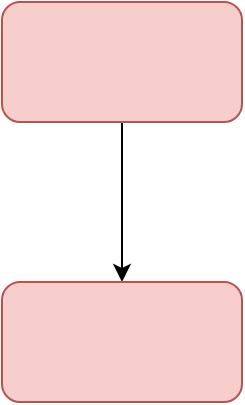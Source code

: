 <mxfile version="21.7.5" type="github">
  <diagram name="第 1 页" id="lE5Fm-t2uKWcYY-g1TFq">
    <mxGraphModel dx="2074" dy="1124" grid="1" gridSize="10" guides="1" tooltips="1" connect="1" arrows="1" fold="1" page="1" pageScale="1" pageWidth="827" pageHeight="1169" math="0" shadow="0">
      <root>
        <mxCell id="0" />
        <mxCell id="1" parent="0" />
        <mxCell id="luKVpUOf4_vG8L8gogfc-3" value="" style="edgeStyle=orthogonalEdgeStyle;rounded=0;orthogonalLoop=1;jettySize=auto;html=1;" edge="1" parent="1" source="luKVpUOf4_vG8L8gogfc-1" target="luKVpUOf4_vG8L8gogfc-2">
          <mxGeometry relative="1" as="geometry" />
        </mxCell>
        <mxCell id="luKVpUOf4_vG8L8gogfc-1" value="" style="rounded=1;whiteSpace=wrap;html=1;labelBackgroundColor=none;fillColor=#f8cecc;strokeColor=#b85450;" vertex="1" parent="1">
          <mxGeometry x="290" y="90" width="120" height="60" as="geometry" />
        </mxCell>
        <mxCell id="luKVpUOf4_vG8L8gogfc-2" value="" style="rounded=1;whiteSpace=wrap;html=1;labelBackgroundColor=none;fillColor=#f8cecc;strokeColor=#b85450;" vertex="1" parent="1">
          <mxGeometry x="290" y="230" width="120" height="60" as="geometry" />
        </mxCell>
      </root>
    </mxGraphModel>
  </diagram>
</mxfile>
